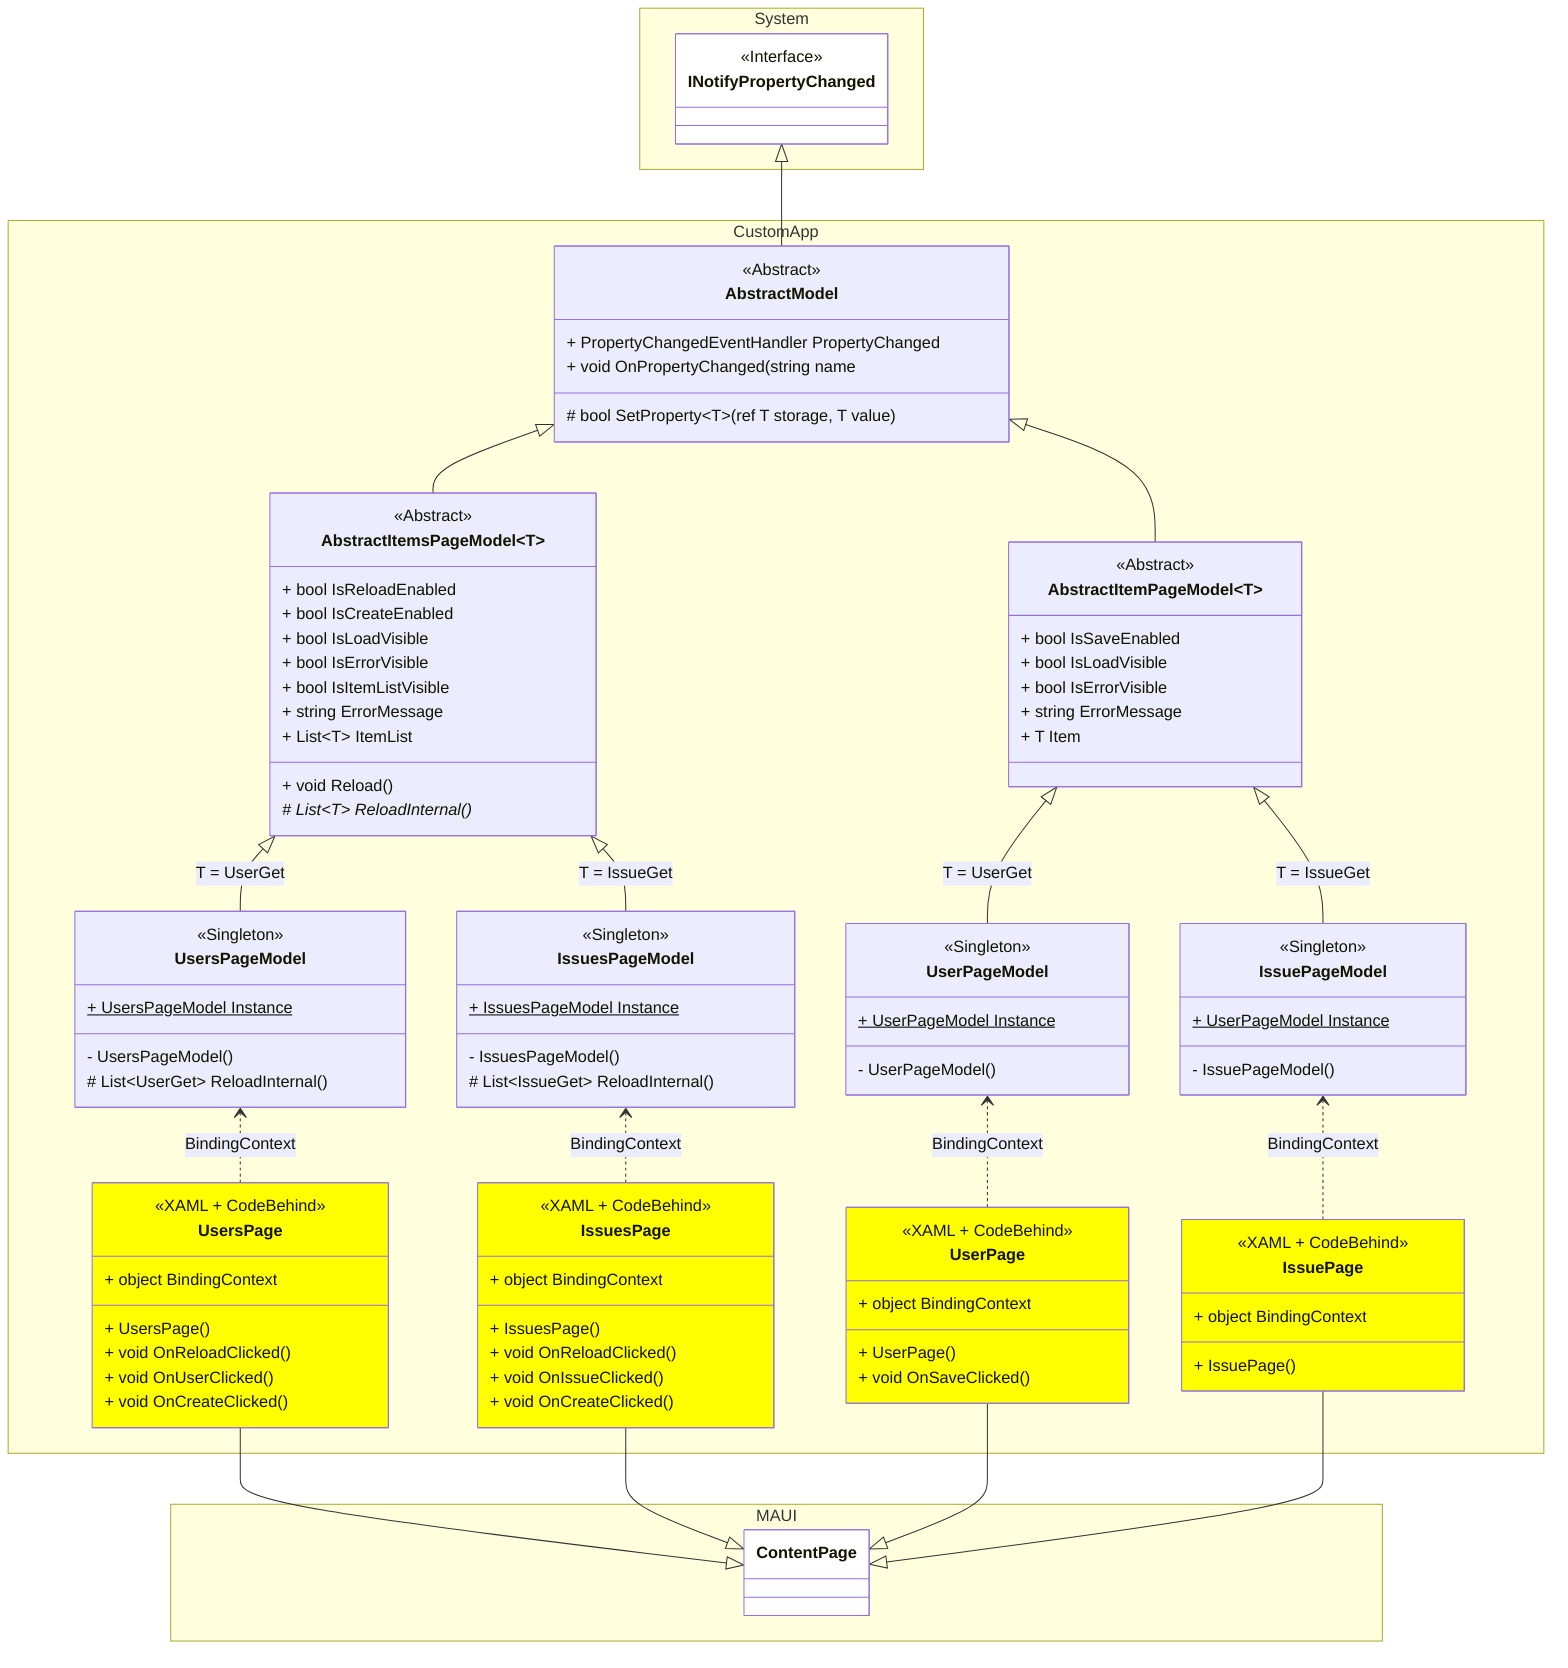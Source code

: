 classDiagram

    direction BT

    namespace MAUI {
        class ContentPage {

        }
    }

    namespace CustomApp {
        
        class UsersPage {
            <<XAML + CodeBehind>>
            + object BindingContext
            + UsersPage()
            + void OnReloadClicked()
            + void OnUserClicked()
            + void OnCreateClicked()
        }
        class IssuesPage {
            <<XAML + CodeBehind>>
            + IssuesPage()
            + object BindingContext
            + void OnReloadClicked()
            + void OnIssueClicked()
            + void OnCreateClicked()
        }
        class UserPage {
            <<XAML + CodeBehind>>
            + UserPage()
            + object BindingContext
            + void OnSaveClicked()
        }
        class IssuePage {
            <<XAML + CodeBehind>>
            + IssuePage()
            + object BindingContext
        }

        class UsersPageModel {
            <<Singleton>>
            + UsersPageModel Instance $
            - UsersPageModel()
            # List~UserGet~ ReloadInternal()
        }
        class IssuesPageModel {
            <<Singleton>>
            + IssuesPageModel Instance $
            - IssuesPageModel()
            # List~IssueGet~ ReloadInternal()
        }

        class UserPageModel {
            <<Singleton>>
            + UserPageModel Instance $
            - UserPageModel()
        }
        class IssuePageModel {
            <<Singleton>>
            + UserPageModel Instance $
            - IssuePageModel()
        }

        class AbstractItemsPageModel~T~ {
            <<Abstract>>
            + bool IsReloadEnabled
            + bool IsCreateEnabled
            + bool IsLoadVisible
            + bool IsErrorVisible
            + bool IsItemListVisible
            + string ErrorMessage
            + List~T~ ItemList
            + void Reload()
            # List~T~ ReloadInternal() *
        }
        class AbstractItemPageModel~T~ {
            <<Abstract>>
            + bool IsSaveEnabled
            + bool IsLoadVisible
            + bool IsErrorVisible
            + string ErrorMessage
            + T Item
        }

        class AbstractModel {
            <<Abstract>>
            + PropertyChangedEventHandler PropertyChanged
            # bool SetProperty~T~(ref T storage, T value)
            + void OnPropertyChanged(string name
        }

    }

    namespace System {
        
        class INotifyPropertyChanged {
            <<Interface>>
        }

    }

    ContentPage <|-- UsersPage
    ContentPage <|-- UserPage
    ContentPage <|-- IssuesPage
    ContentPage <|-- IssuePage

    UsersPage ..> UsersPageModel : BindingContext
    IssuesPage ..> IssuesPageModel : BindingContext

    UserPage ..> UserPageModel  : BindingContext
    IssuePage ..> IssuePageModel : BindingContext

    UsersPageModel --|> AbstractItemsPageModel : T = UserGet
    IssuesPageModel --|> AbstractItemsPageModel : T = IssueGet

    UserPageModel --|> AbstractItemPageModel : T = UserGet
    IssuePageModel --|> AbstractItemPageModel : T = IssueGet

    AbstractItemsPageModel --|> AbstractModel
    AbstractItemPageModel --|> AbstractModel

    AbstractModel --|> INotifyPropertyChanged

    style ContentPage fill:white
    style UsersPage fill:yellow
    style UserPage fill:yellow
    style IssuesPage fill:yellow
    style IssuePage fill:yellow
    style INotifyPropertyChanged fill:white
